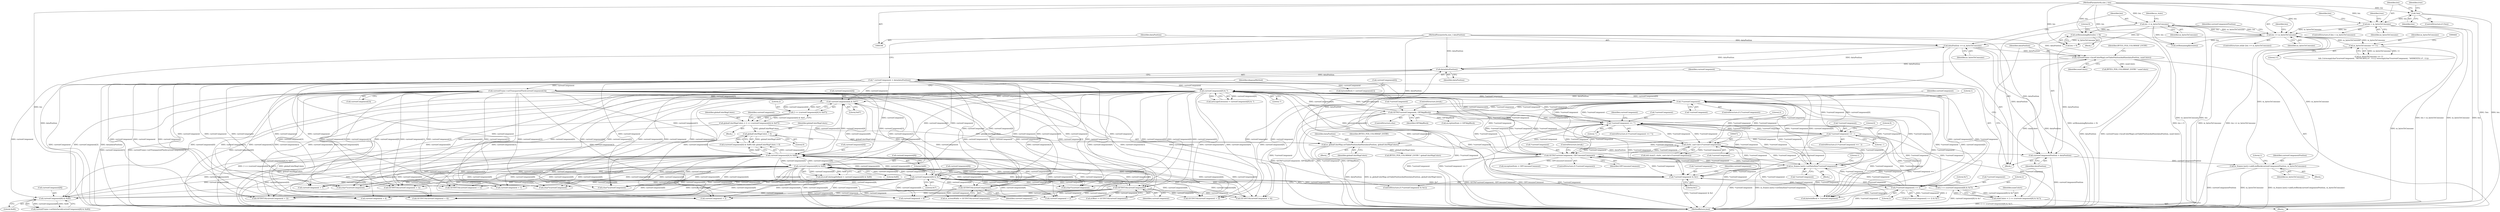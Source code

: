 digraph "1_Chrome_4f9c9adef4036aff60b734b4a0045c43c320fe1d_2@API" {
"1000615" [label="(Call,setRemainingBytes(len + 9))"];
"1000140" [label="(Call,len -= m_bytesToConsume)"];
"1000124" [label="(Call,len >= m_bytesToConsume)"];
"1000118" [label="(Call,len < m_bytesToConsume)"];
"1000112" [label="(Call,!len)"];
"1000108" [label="(MethodParameterIn,size_t len)"];
"1000150" [label="(Call,m_frames.last()->addLzwBlock(currentComponentPosition, m_bytesToConsume))"];
"1000129" [label="(Call,currentComponentPosition = dataPosition)"];
"1000674" [label="(Call,currentFrame->localColorMap().setTablePositionAndSize(dataPosition, numColors))"];
"1000137" [label="(Call,dataPosition += m_bytesToConsume)"];
"1000135" [label="(Call,data(dataPosition))"];
"1000107" [label="(MethodParameterIn,size_t dataPosition)"];
"1000243" [label="(Call,m_globalColorMap.setTablePositionAndSize(dataPosition, globalColorMapColors))"];
"1000239" [label="(Call,globalColorMapColors > 0)"];
"1000223" [label="(Call,globalColorMapColors = 2 << (currentComponent[4] & 0x07))"];
"1000225" [label="(Call,2 << (currentComponent[4] & 0x07))"];
"1000227" [label="(Call,currentComponent[4] & 0x07)"];
"1000234" [label="(Call,currentComponent[4] & 0x80)"];
"1000205" [label="(Call,GETINT16(currentComponent))"];
"1000133" [label="(Call,* currentComponent = data(dataPosition))"];
"1000656" [label="(Call,currentComponent[8] & 0x80)"];
"1000646" [label="(Call,currentComponent[8] & 0x40)"];
"1000669" [label="(Call,currentComponent[8] & 0x7)"];
"1000486" [label="(Call,currentComponent[0] & 7)"];
"1000342" [label="(Call,!*currentComponent)"];
"1000266" [label="(Call,*currentComponent == '!')"];
"1000349" [label="(Call,GETN(*currentComponent, GIFSkipBlock))"];
"1000471" [label="(Call,static_cast<int>(*currentComponent))"];
"1000276" [label="(Call,*currentComponent == ',')"];
"1000418" [label="(Call,GETN(*currentComponent, GIFConsumeComment))"];
"1000162" [label="(Call,m_frames.last()->setDataSize(*currentComponent))"];
"1000380" [label="(Call,(*currentComponent) >> 2)"];
"1000368" [label="(Call,*currentComponent & 0x1)"];
"1000372" [label="(Call,currentFrame->setTransparentPixel(currentComponent[3]))"];
"1000533" [label="(Call,GETINT16(currentComponent))"];
"1000665" [label="(Call,numColors = 2 << (currentComponent[8] & 0x7))"];
"1000667" [label="(Call,2 << (currentComponent[8] & 0x7))"];
"1000437" [label="(Call,m_bytesToConsume == 11)"];
"1000241" [label="(Literal,0)"];
"1000243" [label="(Call,m_globalColorMap.setTablePositionAndSize(dataPosition, globalColorMapColors))"];
"1000112" [label="(Call,!len)"];
"1000231" [label="(Literal,0x07)"];
"1000498" [label="(Call,GETINT16(currentComponent + 1))"];
"1000269" [label="(Literal,'!')"];
"1000679" [label="(Identifier,BYTES_PER_COLORMAP_ENTRY)"];
"1000383" [label="(Literal,2)"];
"1000660" [label="(Literal,0x80)"];
"1000152" [label="(Identifier,m_bytesToConsume)"];
"1000118" [label="(Call,len < m_bytesToConsume)"];
"1000266" [label="(Call,*currentComponent == '!')"];
"1000734" [label="(MethodReturn,bool)"];
"1000163" [label="(Call,*currentComponent)"];
"1000108" [label="(MethodParameterIn,size_t len)"];
"1000484" [label="(Call,netscapeExtension = currentComponent[0] & 7)"];
"1000225" [label="(Call,2 << (currentComponent[4] & 0x07))"];
"1000133" [label="(Call,* currentComponent = data(dataPosition))"];
"1000544" [label="(Call,currentComponent + 4)"];
"1000404" [label="(Call,GETINT16(currentComponent + 1))"];
"1000348" [label="(ControlStructure,else)"];
"1000543" [label="(Call,GETINT16(currentComponent + 4))"];
"1000486" [label="(Call,currentComponent[0] & 7)"];
"1000210" [label="(Call,currentComponent + 2)"];
"1000614" [label="(Block,)"];
"1000487" [label="(Call,currentComponent[0])"];
"1000499" [label="(Call,currentComponent + 1)"];
"1000645" [label="(Call,currentFrame->setInterlaced(currentComponent[8] & 0x40))"];
"1000278" [label="(Identifier,currentComponent)"];
"1000137" [label="(Call,dataPosition += m_bytesToConsume)"];
"1000129" [label="(Call,currentComponentPosition = dataPosition)"];
"1000123" [label="(ControlStructure,while (len >= m_bytesToConsume))"];
"1000134" [label="(Identifier,currentComponent)"];
"1000228" [label="(Call,currentComponent[4])"];
"1000127" [label="(Block,)"];
"1000234" [label="(Call,currentComponent[4] & 0x80)"];
"1000730" [label="(Call,setRemainingBytes(len))"];
"1000124" [label="(Call,len >= m_bytesToConsume)"];
"1000620" [label="(Literal,9)"];
"1000120" [label="(Identifier,m_bytesToConsume)"];
"1000371" [label="(Literal,0x1)"];
"1000550" [label="(Call,currentComponent + 6)"];
"1000616" [label="(Call,len + 9)"];
"1000381" [label="(Call,*currentComponent)"];
"1000343" [label="(Call,*currentComponent)"];
"1000292" [label="(Call,bytesInBlock = currentComponent[1])"];
"1000275" [label="(ControlStructure,if (*currentComponent == ','))"];
"1000242" [label="(Block,)"];
"1000450" [label="(Call,(char*)currentComponent)"];
"1000116" [label="(Identifier,true)"];
"1000665" [label="(Call,numColors = 2 << (currentComponent[8] & 0x7))"];
"1000245" [label="(Identifier,globalColorMapColors)"];
"1000666" [label="(Identifier,numColors)"];
"1000227" [label="(Call,currentComponent[4] & 0x07)"];
"1000144" [label="(Identifier,m_state)"];
"1000125" [label="(Identifier,len)"];
"1000676" [label="(Identifier,numColors)"];
"1000325" [label="(Call,exceptionState = GIFConsumeComment)"];
"1000107" [label="(MethodParameterIn,size_t dataPosition)"];
"1000205" [label="(Call,GETINT16(currentComponent))"];
"1000419" [label="(Call,*currentComponent)"];
"1000203" [label="(Call,m_screenWidth = GETINT16(currentComponent))"];
"1000352" [label="(Identifier,GIFSkipBlock)"];
"1000226" [label="(Literal,2)"];
"1000244" [label="(Identifier,dataPosition)"];
"1000131" [label="(Identifier,dataPosition)"];
"1000650" [label="(Literal,0x40)"];
"1000138" [label="(Identifier,dataPosition)"];
"1000469" [label="(Call,std::max(3, static_cast<int>(*currentComponent)))"];
"1000473" [label="(Call,*currentComponent)"];
"1000162" [label="(Call,m_frames.last()->setDataSize(*currentComponent))"];
"1000202" [label="(Block,)"];
"1000533" [label="(Call,GETINT16(currentComponent))"];
"1000538" [label="(Call,currentComponent + 2)"];
"1000490" [label="(Literal,7)"];
"1000438" [label="(Identifier,m_bytesToConsume)"];
"1000130" [label="(Identifier,currentComponentPosition)"];
"1000247" [label="(Call,BYTES_PER_COLORMAP_ENTRY * globalColorMapColors)"];
"1000238" [label="(Literal,0x80)"];
"1000367" [label="(ControlStructure,if (*currentComponent & 0x1))"];
"1000141" [label="(Identifier,len)"];
"1000117" [label="(ControlStructure,if (len < m_bytesToConsume))"];
"1000277" [label="(Call,*currentComponent)"];
"1000678" [label="(Call,BYTES_PER_COLORMAP_ENTRY * numColors)"];
"1000140" [label="(Call,len -= m_bytesToConsume)"];
"1000122" [label="(Identifier,true)"];
"1000139" [label="(Identifier,m_bytesToConsume)"];
"1000380" [label="(Call,(*currentComponent) >> 2)"];
"1000174" [label="(Call,(char*)currentComponent)"];
"1000126" [label="(Identifier,m_bytesToConsume)"];
"1000615" [label="(Call,setRemainingBytes(len + 9))"];
"1000233" [label="(Call,(currentComponent[4] & 0x80) && globalColorMapColors > 0)"];
"1000647" [label="(Call,currentComponent[8])"];
"1000158" [label="(Block,)"];
"1000426" [label="(ControlStructure,break;)"];
"1000418" [label="(Call,GETN(*currentComponent, GIFConsumeComment))"];
"1000154" [label="(Literal,1)"];
"1000657" [label="(Call,currentComponent[8])"];
"1000186" [label="(Call,(char*)currentComponent)"];
"1000731" [label="(Identifier,len)"];
"1000379" [label="(Call,((*currentComponent) >> 2) & 0x7)"];
"1000656" [label="(Call,currentComponent[8] & 0x80)"];
"1000267" [label="(Call,*currentComponent)"];
"1000668" [label="(Literal,2)"];
"1000368" [label="(Call,*currentComponent & 0x1)"];
"1000537" [label="(Call,GETINT16(currentComponent + 2))"];
"1000549" [label="(Call,GETINT16(currentComponent + 6))"];
"1000351" [label="(Identifier,currentComponent)"];
"1000265" [label="(ControlStructure,if (*currentComponent == '!'))"];
"1000341" [label="(ControlStructure,if (!*currentComponent))"];
"1000350" [label="(Call,*currentComponent)"];
"1000384" [label="(Literal,0x7)"];
"1000135" [label="(Call,data(dataPosition))"];
"1000272" [label="(Literal,2)"];
"1000298" [label="(Call,exceptionState = GIFSkipBlock)"];
"1000674" [label="(Call,currentFrame->localColorMap().setTablePositionAndSize(dataPosition, numColors))"];
"1000349" [label="(Call,GETN(*currentComponent, GIFSkipBlock))"];
"1000346" [label="(Literal,1)"];
"1000531" [label="(Call,xOffset = GETINT16(currentComponent))"];
"1000276" [label="(Call,*currentComponent == ',')"];
"1000223" [label="(Call,globalColorMapColors = 2 << (currentComponent[4] & 0x07))"];
"1000373" [label="(Call,currentComponent[3])"];
"1000436" [label="(Call,m_bytesToConsume == 11\n                && (!strncmp((char*)currentComponent, \"NETSCAPE2.0\", 11) || !strncmp((char*)currentComponent, \"ANIMEXTS1.0\", 11)))"];
"1000113" [label="(Identifier,len)"];
"1000235" [label="(Call,currentComponent[4])"];
"1000145" [label="(Block,)"];
"1000415" [label="(ControlStructure,if (*currentComponent))"];
"1000437" [label="(Call,m_bytesToConsume == 11)"];
"1000166" [label="(Literal,1)"];
"1000111" [label="(ControlStructure,if (!len))"];
"1000206" [label="(Identifier,currentComponent)"];
"1000654" [label="(Call,isLocalColormapDefined = currentComponent[8] & 0x80)"];
"1000248" [label="(Identifier,BYTES_PER_COLORMAP_ENTRY)"];
"1000286" [label="(Literal,0)"];
"1000471" [label="(Call,static_cast<int>(*currentComponent))"];
"1000279" [label="(Literal,',')"];
"1000667" [label="(Call,2 << (currentComponent[8] & 0x7))"];
"1000224" [label="(Identifier,globalColorMapColors)"];
"1000209" [label="(Call,GETINT16(currentComponent + 2))"];
"1000151" [label="(Identifier,currentComponentPosition)"];
"1000342" [label="(Call,!*currentComponent)"];
"1000369" [label="(Call,*currentComponent)"];
"1000663" [label="(Block,)"];
"1000150" [label="(Call,m_frames.last()->addLzwBlock(currentComponentPosition, m_bytesToConsume))"];
"1000136" [label="(Identifier,dataPosition)"];
"1000673" [label="(Literal,0x7)"];
"1000372" [label="(Call,currentFrame->setTransparentPixel(currentComponent[3]))"];
"1000374" [label="(Identifier,currentComponent)"];
"1000646" [label="(Call,currentComponent[8] & 0x40)"];
"1000236" [label="(Identifier,currentComponent)"];
"1000670" [label="(Call,currentComponent[8])"];
"1000240" [label="(Identifier,globalColorMapColors)"];
"1000700" [label="(Call,bytesInBlock = *currentComponent)"];
"1000142" [label="(Identifier,m_bytesToConsume)"];
"1000669" [label="(Call,currentComponent[8] & 0x7)"];
"1000282" [label="(Literal,9)"];
"1000439" [label="(Literal,11)"];
"1000353" [label="(ControlStructure,break;)"];
"1000378" [label="(Identifier,disposalMethod)"];
"1000421" [label="(Identifier,GIFConsumeComment)"];
"1000405" [label="(Call,currentComponent + 1)"];
"1000534" [label="(Identifier,currentComponent)"];
"1000675" [label="(Identifier,dataPosition)"];
"1000443" [label="(Call,(char*)currentComponent)"];
"1000119" [label="(Identifier,len)"];
"1000239" [label="(Call,globalColorMapColors > 0)"];
"1000615" -> "1000614"  [label="AST: "];
"1000615" -> "1000616"  [label="CFG: "];
"1000616" -> "1000615"  [label="AST: "];
"1000620" -> "1000615"  [label="CFG: "];
"1000615" -> "1000734"  [label="DDG: len + 9"];
"1000615" -> "1000734"  [label="DDG: setRemainingBytes(len + 9)"];
"1000140" -> "1000615"  [label="DDG: len"];
"1000108" -> "1000615"  [label="DDG: len"];
"1000140" -> "1000127"  [label="AST: "];
"1000140" -> "1000142"  [label="CFG: "];
"1000141" -> "1000140"  [label="AST: "];
"1000142" -> "1000140"  [label="AST: "];
"1000144" -> "1000140"  [label="CFG: "];
"1000140" -> "1000734"  [label="DDG: m_bytesToConsume"];
"1000140" -> "1000734"  [label="DDG: len"];
"1000140" -> "1000124"  [label="DDG: len"];
"1000124" -> "1000140"  [label="DDG: m_bytesToConsume"];
"1000124" -> "1000140"  [label="DDG: len"];
"1000108" -> "1000140"  [label="DDG: len"];
"1000140" -> "1000616"  [label="DDG: len"];
"1000140" -> "1000730"  [label="DDG: len"];
"1000124" -> "1000123"  [label="AST: "];
"1000124" -> "1000126"  [label="CFG: "];
"1000125" -> "1000124"  [label="AST: "];
"1000126" -> "1000124"  [label="AST: "];
"1000130" -> "1000124"  [label="CFG: "];
"1000731" -> "1000124"  [label="CFG: "];
"1000124" -> "1000734"  [label="DDG: m_bytesToConsume"];
"1000124" -> "1000734"  [label="DDG: len >= m_bytesToConsume"];
"1000118" -> "1000124"  [label="DDG: len"];
"1000118" -> "1000124"  [label="DDG: m_bytesToConsume"];
"1000108" -> "1000124"  [label="DDG: len"];
"1000150" -> "1000124"  [label="DDG: m_bytesToConsume"];
"1000437" -> "1000124"  [label="DDG: m_bytesToConsume"];
"1000124" -> "1000137"  [label="DDG: m_bytesToConsume"];
"1000124" -> "1000150"  [label="DDG: m_bytesToConsume"];
"1000124" -> "1000437"  [label="DDG: m_bytesToConsume"];
"1000124" -> "1000730"  [label="DDG: len"];
"1000118" -> "1000117"  [label="AST: "];
"1000118" -> "1000120"  [label="CFG: "];
"1000119" -> "1000118"  [label="AST: "];
"1000120" -> "1000118"  [label="AST: "];
"1000122" -> "1000118"  [label="CFG: "];
"1000125" -> "1000118"  [label="CFG: "];
"1000118" -> "1000734"  [label="DDG: len < m_bytesToConsume"];
"1000118" -> "1000734"  [label="DDG: m_bytesToConsume"];
"1000118" -> "1000734"  [label="DDG: len"];
"1000112" -> "1000118"  [label="DDG: len"];
"1000108" -> "1000118"  [label="DDG: len"];
"1000112" -> "1000111"  [label="AST: "];
"1000112" -> "1000113"  [label="CFG: "];
"1000113" -> "1000112"  [label="AST: "];
"1000116" -> "1000112"  [label="CFG: "];
"1000119" -> "1000112"  [label="CFG: "];
"1000112" -> "1000734"  [label="DDG: !len"];
"1000112" -> "1000734"  [label="DDG: len"];
"1000108" -> "1000112"  [label="DDG: len"];
"1000108" -> "1000106"  [label="AST: "];
"1000108" -> "1000734"  [label="DDG: len"];
"1000108" -> "1000616"  [label="DDG: len"];
"1000108" -> "1000730"  [label="DDG: len"];
"1000150" -> "1000145"  [label="AST: "];
"1000150" -> "1000152"  [label="CFG: "];
"1000151" -> "1000150"  [label="AST: "];
"1000152" -> "1000150"  [label="AST: "];
"1000154" -> "1000150"  [label="CFG: "];
"1000150" -> "1000734"  [label="DDG: currentComponentPosition"];
"1000150" -> "1000734"  [label="DDG: m_bytesToConsume"];
"1000150" -> "1000734"  [label="DDG: m_frames.last()->addLzwBlock(currentComponentPosition, m_bytesToConsume)"];
"1000129" -> "1000150"  [label="DDG: currentComponentPosition"];
"1000129" -> "1000127"  [label="AST: "];
"1000129" -> "1000131"  [label="CFG: "];
"1000130" -> "1000129"  [label="AST: "];
"1000131" -> "1000129"  [label="AST: "];
"1000134" -> "1000129"  [label="CFG: "];
"1000129" -> "1000734"  [label="DDG: currentComponentPosition"];
"1000674" -> "1000129"  [label="DDG: dataPosition"];
"1000243" -> "1000129"  [label="DDG: dataPosition"];
"1000137" -> "1000129"  [label="DDG: dataPosition"];
"1000107" -> "1000129"  [label="DDG: dataPosition"];
"1000674" -> "1000663"  [label="AST: "];
"1000674" -> "1000676"  [label="CFG: "];
"1000675" -> "1000674"  [label="AST: "];
"1000676" -> "1000674"  [label="AST: "];
"1000679" -> "1000674"  [label="CFG: "];
"1000674" -> "1000734"  [label="DDG: dataPosition"];
"1000674" -> "1000734"  [label="DDG: currentFrame->localColorMap().setTablePositionAndSize(dataPosition, numColors)"];
"1000674" -> "1000135"  [label="DDG: dataPosition"];
"1000137" -> "1000674"  [label="DDG: dataPosition"];
"1000107" -> "1000674"  [label="DDG: dataPosition"];
"1000665" -> "1000674"  [label="DDG: numColors"];
"1000674" -> "1000678"  [label="DDG: numColors"];
"1000137" -> "1000127"  [label="AST: "];
"1000137" -> "1000139"  [label="CFG: "];
"1000138" -> "1000137"  [label="AST: "];
"1000139" -> "1000137"  [label="AST: "];
"1000141" -> "1000137"  [label="CFG: "];
"1000137" -> "1000734"  [label="DDG: dataPosition"];
"1000137" -> "1000135"  [label="DDG: dataPosition"];
"1000135" -> "1000137"  [label="DDG: dataPosition"];
"1000107" -> "1000137"  [label="DDG: dataPosition"];
"1000137" -> "1000243"  [label="DDG: dataPosition"];
"1000135" -> "1000133"  [label="AST: "];
"1000135" -> "1000136"  [label="CFG: "];
"1000136" -> "1000135"  [label="AST: "];
"1000133" -> "1000135"  [label="CFG: "];
"1000135" -> "1000133"  [label="DDG: dataPosition"];
"1000107" -> "1000135"  [label="DDG: dataPosition"];
"1000243" -> "1000135"  [label="DDG: dataPosition"];
"1000107" -> "1000106"  [label="AST: "];
"1000107" -> "1000734"  [label="DDG: dataPosition"];
"1000107" -> "1000243"  [label="DDG: dataPosition"];
"1000243" -> "1000242"  [label="AST: "];
"1000243" -> "1000245"  [label="CFG: "];
"1000244" -> "1000243"  [label="AST: "];
"1000245" -> "1000243"  [label="AST: "];
"1000248" -> "1000243"  [label="CFG: "];
"1000243" -> "1000734"  [label="DDG: dataPosition"];
"1000243" -> "1000734"  [label="DDG: m_globalColorMap.setTablePositionAndSize(dataPosition, globalColorMapColors)"];
"1000239" -> "1000243"  [label="DDG: globalColorMapColors"];
"1000223" -> "1000243"  [label="DDG: globalColorMapColors"];
"1000243" -> "1000247"  [label="DDG: globalColorMapColors"];
"1000239" -> "1000233"  [label="AST: "];
"1000239" -> "1000241"  [label="CFG: "];
"1000240" -> "1000239"  [label="AST: "];
"1000241" -> "1000239"  [label="AST: "];
"1000233" -> "1000239"  [label="CFG: "];
"1000239" -> "1000734"  [label="DDG: globalColorMapColors"];
"1000239" -> "1000233"  [label="DDG: globalColorMapColors"];
"1000239" -> "1000233"  [label="DDG: 0"];
"1000223" -> "1000239"  [label="DDG: globalColorMapColors"];
"1000223" -> "1000202"  [label="AST: "];
"1000223" -> "1000225"  [label="CFG: "];
"1000224" -> "1000223"  [label="AST: "];
"1000225" -> "1000223"  [label="AST: "];
"1000236" -> "1000223"  [label="CFG: "];
"1000223" -> "1000734"  [label="DDG: 2 << (currentComponent[4] & 0x07)"];
"1000223" -> "1000734"  [label="DDG: globalColorMapColors"];
"1000225" -> "1000223"  [label="DDG: 2"];
"1000225" -> "1000223"  [label="DDG: currentComponent[4] & 0x07"];
"1000225" -> "1000227"  [label="CFG: "];
"1000226" -> "1000225"  [label="AST: "];
"1000227" -> "1000225"  [label="AST: "];
"1000225" -> "1000734"  [label="DDG: currentComponent[4] & 0x07"];
"1000227" -> "1000225"  [label="DDG: currentComponent[4]"];
"1000227" -> "1000225"  [label="DDG: 0x07"];
"1000227" -> "1000231"  [label="CFG: "];
"1000228" -> "1000227"  [label="AST: "];
"1000231" -> "1000227"  [label="AST: "];
"1000234" -> "1000227"  [label="DDG: currentComponent[4]"];
"1000205" -> "1000227"  [label="DDG: currentComponent"];
"1000656" -> "1000227"  [label="DDG: currentComponent[8]"];
"1000486" -> "1000227"  [label="DDG: currentComponent[0]"];
"1000372" -> "1000227"  [label="DDG: currentComponent[3]"];
"1000669" -> "1000227"  [label="DDG: currentComponent[8]"];
"1000133" -> "1000227"  [label="DDG: currentComponent"];
"1000227" -> "1000234"  [label="DDG: currentComponent[4]"];
"1000234" -> "1000233"  [label="AST: "];
"1000234" -> "1000238"  [label="CFG: "];
"1000235" -> "1000234"  [label="AST: "];
"1000238" -> "1000234"  [label="AST: "];
"1000240" -> "1000234"  [label="CFG: "];
"1000233" -> "1000234"  [label="CFG: "];
"1000234" -> "1000734"  [label="DDG: currentComponent[4]"];
"1000234" -> "1000174"  [label="DDG: currentComponent[4]"];
"1000234" -> "1000186"  [label="DDG: currentComponent[4]"];
"1000234" -> "1000205"  [label="DDG: currentComponent[4]"];
"1000234" -> "1000209"  [label="DDG: currentComponent[4]"];
"1000234" -> "1000210"  [label="DDG: currentComponent[4]"];
"1000234" -> "1000233"  [label="DDG: currentComponent[4]"];
"1000234" -> "1000233"  [label="DDG: 0x80"];
"1000205" -> "1000234"  [label="DDG: currentComponent"];
"1000656" -> "1000234"  [label="DDG: currentComponent[8]"];
"1000486" -> "1000234"  [label="DDG: currentComponent[0]"];
"1000372" -> "1000234"  [label="DDG: currentComponent[3]"];
"1000669" -> "1000234"  [label="DDG: currentComponent[8]"];
"1000133" -> "1000234"  [label="DDG: currentComponent"];
"1000234" -> "1000404"  [label="DDG: currentComponent[4]"];
"1000234" -> "1000405"  [label="DDG: currentComponent[4]"];
"1000234" -> "1000443"  [label="DDG: currentComponent[4]"];
"1000234" -> "1000450"  [label="DDG: currentComponent[4]"];
"1000234" -> "1000498"  [label="DDG: currentComponent[4]"];
"1000234" -> "1000499"  [label="DDG: currentComponent[4]"];
"1000234" -> "1000533"  [label="DDG: currentComponent[4]"];
"1000234" -> "1000537"  [label="DDG: currentComponent[4]"];
"1000234" -> "1000538"  [label="DDG: currentComponent[4]"];
"1000234" -> "1000543"  [label="DDG: currentComponent[4]"];
"1000234" -> "1000544"  [label="DDG: currentComponent[4]"];
"1000234" -> "1000549"  [label="DDG: currentComponent[4]"];
"1000234" -> "1000550"  [label="DDG: currentComponent[4]"];
"1000234" -> "1000646"  [label="DDG: currentComponent[4]"];
"1000234" -> "1000656"  [label="DDG: currentComponent[4]"];
"1000234" -> "1000669"  [label="DDG: currentComponent[4]"];
"1000205" -> "1000203"  [label="AST: "];
"1000205" -> "1000206"  [label="CFG: "];
"1000206" -> "1000205"  [label="AST: "];
"1000203" -> "1000205"  [label="CFG: "];
"1000205" -> "1000203"  [label="DDG: currentComponent"];
"1000133" -> "1000205"  [label="DDG: currentComponent"];
"1000656" -> "1000205"  [label="DDG: currentComponent[8]"];
"1000486" -> "1000205"  [label="DDG: currentComponent[0]"];
"1000372" -> "1000205"  [label="DDG: currentComponent[3]"];
"1000669" -> "1000205"  [label="DDG: currentComponent[8]"];
"1000205" -> "1000209"  [label="DDG: currentComponent"];
"1000205" -> "1000210"  [label="DDG: currentComponent"];
"1000133" -> "1000127"  [label="AST: "];
"1000134" -> "1000133"  [label="AST: "];
"1000138" -> "1000133"  [label="CFG: "];
"1000133" -> "1000734"  [label="DDG: currentComponent"];
"1000133" -> "1000734"  [label="DDG: data(dataPosition)"];
"1000133" -> "1000174"  [label="DDG: currentComponent"];
"1000133" -> "1000186"  [label="DDG: currentComponent"];
"1000133" -> "1000209"  [label="DDG: currentComponent"];
"1000133" -> "1000210"  [label="DDG: currentComponent"];
"1000133" -> "1000292"  [label="DDG: currentComponent"];
"1000133" -> "1000372"  [label="DDG: currentComponent"];
"1000133" -> "1000404"  [label="DDG: currentComponent"];
"1000133" -> "1000405"  [label="DDG: currentComponent"];
"1000133" -> "1000443"  [label="DDG: currentComponent"];
"1000133" -> "1000450"  [label="DDG: currentComponent"];
"1000133" -> "1000486"  [label="DDG: currentComponent"];
"1000133" -> "1000498"  [label="DDG: currentComponent"];
"1000133" -> "1000499"  [label="DDG: currentComponent"];
"1000133" -> "1000533"  [label="DDG: currentComponent"];
"1000133" -> "1000537"  [label="DDG: currentComponent"];
"1000133" -> "1000538"  [label="DDG: currentComponent"];
"1000133" -> "1000543"  [label="DDG: currentComponent"];
"1000133" -> "1000544"  [label="DDG: currentComponent"];
"1000133" -> "1000549"  [label="DDG: currentComponent"];
"1000133" -> "1000550"  [label="DDG: currentComponent"];
"1000133" -> "1000646"  [label="DDG: currentComponent"];
"1000133" -> "1000656"  [label="DDG: currentComponent"];
"1000133" -> "1000669"  [label="DDG: currentComponent"];
"1000656" -> "1000654"  [label="AST: "];
"1000656" -> "1000660"  [label="CFG: "];
"1000657" -> "1000656"  [label="AST: "];
"1000660" -> "1000656"  [label="AST: "];
"1000654" -> "1000656"  [label="CFG: "];
"1000656" -> "1000734"  [label="DDG: currentComponent[8]"];
"1000656" -> "1000174"  [label="DDG: currentComponent[8]"];
"1000656" -> "1000186"  [label="DDG: currentComponent[8]"];
"1000656" -> "1000209"  [label="DDG: currentComponent[8]"];
"1000656" -> "1000210"  [label="DDG: currentComponent[8]"];
"1000656" -> "1000404"  [label="DDG: currentComponent[8]"];
"1000656" -> "1000405"  [label="DDG: currentComponent[8]"];
"1000656" -> "1000443"  [label="DDG: currentComponent[8]"];
"1000656" -> "1000450"  [label="DDG: currentComponent[8]"];
"1000656" -> "1000498"  [label="DDG: currentComponent[8]"];
"1000656" -> "1000499"  [label="DDG: currentComponent[8]"];
"1000656" -> "1000533"  [label="DDG: currentComponent[8]"];
"1000656" -> "1000537"  [label="DDG: currentComponent[8]"];
"1000656" -> "1000538"  [label="DDG: currentComponent[8]"];
"1000656" -> "1000543"  [label="DDG: currentComponent[8]"];
"1000656" -> "1000544"  [label="DDG: currentComponent[8]"];
"1000656" -> "1000549"  [label="DDG: currentComponent[8]"];
"1000656" -> "1000550"  [label="DDG: currentComponent[8]"];
"1000656" -> "1000646"  [label="DDG: currentComponent[8]"];
"1000656" -> "1000654"  [label="DDG: currentComponent[8]"];
"1000656" -> "1000654"  [label="DDG: 0x80"];
"1000646" -> "1000656"  [label="DDG: currentComponent[8]"];
"1000486" -> "1000656"  [label="DDG: currentComponent[0]"];
"1000372" -> "1000656"  [label="DDG: currentComponent[3]"];
"1000669" -> "1000656"  [label="DDG: currentComponent[8]"];
"1000533" -> "1000656"  [label="DDG: currentComponent"];
"1000656" -> "1000669"  [label="DDG: currentComponent[8]"];
"1000646" -> "1000645"  [label="AST: "];
"1000646" -> "1000650"  [label="CFG: "];
"1000647" -> "1000646"  [label="AST: "];
"1000650" -> "1000646"  [label="AST: "];
"1000645" -> "1000646"  [label="CFG: "];
"1000646" -> "1000645"  [label="DDG: currentComponent[8]"];
"1000646" -> "1000645"  [label="DDG: 0x40"];
"1000669" -> "1000646"  [label="DDG: currentComponent[8]"];
"1000486" -> "1000646"  [label="DDG: currentComponent[0]"];
"1000372" -> "1000646"  [label="DDG: currentComponent[3]"];
"1000533" -> "1000646"  [label="DDG: currentComponent"];
"1000669" -> "1000667"  [label="AST: "];
"1000669" -> "1000673"  [label="CFG: "];
"1000670" -> "1000669"  [label="AST: "];
"1000673" -> "1000669"  [label="AST: "];
"1000667" -> "1000669"  [label="CFG: "];
"1000669" -> "1000734"  [label="DDG: currentComponent[8]"];
"1000669" -> "1000174"  [label="DDG: currentComponent[8]"];
"1000669" -> "1000186"  [label="DDG: currentComponent[8]"];
"1000669" -> "1000209"  [label="DDG: currentComponent[8]"];
"1000669" -> "1000210"  [label="DDG: currentComponent[8]"];
"1000669" -> "1000404"  [label="DDG: currentComponent[8]"];
"1000669" -> "1000405"  [label="DDG: currentComponent[8]"];
"1000669" -> "1000443"  [label="DDG: currentComponent[8]"];
"1000669" -> "1000450"  [label="DDG: currentComponent[8]"];
"1000669" -> "1000498"  [label="DDG: currentComponent[8]"];
"1000669" -> "1000499"  [label="DDG: currentComponent[8]"];
"1000669" -> "1000533"  [label="DDG: currentComponent[8]"];
"1000669" -> "1000537"  [label="DDG: currentComponent[8]"];
"1000669" -> "1000538"  [label="DDG: currentComponent[8]"];
"1000669" -> "1000543"  [label="DDG: currentComponent[8]"];
"1000669" -> "1000544"  [label="DDG: currentComponent[8]"];
"1000669" -> "1000549"  [label="DDG: currentComponent[8]"];
"1000669" -> "1000550"  [label="DDG: currentComponent[8]"];
"1000669" -> "1000667"  [label="DDG: currentComponent[8]"];
"1000669" -> "1000667"  [label="DDG: 0x7"];
"1000486" -> "1000669"  [label="DDG: currentComponent[0]"];
"1000372" -> "1000669"  [label="DDG: currentComponent[3]"];
"1000533" -> "1000669"  [label="DDG: currentComponent"];
"1000486" -> "1000484"  [label="AST: "];
"1000486" -> "1000490"  [label="CFG: "];
"1000487" -> "1000486"  [label="AST: "];
"1000490" -> "1000486"  [label="AST: "];
"1000484" -> "1000486"  [label="CFG: "];
"1000486" -> "1000734"  [label="DDG: currentComponent[0]"];
"1000486" -> "1000162"  [label="DDG: currentComponent[0]"];
"1000486" -> "1000174"  [label="DDG: currentComponent[0]"];
"1000486" -> "1000186"  [label="DDG: currentComponent[0]"];
"1000486" -> "1000209"  [label="DDG: currentComponent[0]"];
"1000486" -> "1000210"  [label="DDG: currentComponent[0]"];
"1000486" -> "1000266"  [label="DDG: currentComponent[0]"];
"1000486" -> "1000276"  [label="DDG: currentComponent[0]"];
"1000486" -> "1000342"  [label="DDG: currentComponent[0]"];
"1000486" -> "1000349"  [label="DDG: currentComponent[0]"];
"1000486" -> "1000368"  [label="DDG: currentComponent[0]"];
"1000486" -> "1000380"  [label="DDG: currentComponent[0]"];
"1000486" -> "1000404"  [label="DDG: currentComponent[0]"];
"1000486" -> "1000405"  [label="DDG: currentComponent[0]"];
"1000486" -> "1000418"  [label="DDG: currentComponent[0]"];
"1000486" -> "1000443"  [label="DDG: currentComponent[0]"];
"1000486" -> "1000450"  [label="DDG: currentComponent[0]"];
"1000486" -> "1000471"  [label="DDG: currentComponent[0]"];
"1000486" -> "1000484"  [label="DDG: currentComponent[0]"];
"1000486" -> "1000484"  [label="DDG: 7"];
"1000342" -> "1000486"  [label="DDG: *currentComponent"];
"1000349" -> "1000486"  [label="DDG: *currentComponent"];
"1000471" -> "1000486"  [label="DDG: *currentComponent"];
"1000276" -> "1000486"  [label="DDG: *currentComponent"];
"1000418" -> "1000486"  [label="DDG: *currentComponent"];
"1000162" -> "1000486"  [label="DDG: *currentComponent"];
"1000266" -> "1000486"  [label="DDG: *currentComponent"];
"1000380" -> "1000486"  [label="DDG: *currentComponent"];
"1000486" -> "1000498"  [label="DDG: currentComponent[0]"];
"1000486" -> "1000499"  [label="DDG: currentComponent[0]"];
"1000486" -> "1000533"  [label="DDG: currentComponent[0]"];
"1000486" -> "1000537"  [label="DDG: currentComponent[0]"];
"1000486" -> "1000538"  [label="DDG: currentComponent[0]"];
"1000486" -> "1000543"  [label="DDG: currentComponent[0]"];
"1000486" -> "1000544"  [label="DDG: currentComponent[0]"];
"1000486" -> "1000549"  [label="DDG: currentComponent[0]"];
"1000486" -> "1000550"  [label="DDG: currentComponent[0]"];
"1000486" -> "1000700"  [label="DDG: currentComponent[0]"];
"1000342" -> "1000341"  [label="AST: "];
"1000342" -> "1000343"  [label="CFG: "];
"1000343" -> "1000342"  [label="AST: "];
"1000346" -> "1000342"  [label="CFG: "];
"1000351" -> "1000342"  [label="CFG: "];
"1000342" -> "1000734"  [label="DDG: *currentComponent"];
"1000342" -> "1000734"  [label="DDG: !*currentComponent"];
"1000342" -> "1000162"  [label="DDG: *currentComponent"];
"1000342" -> "1000266"  [label="DDG: *currentComponent"];
"1000266" -> "1000342"  [label="DDG: *currentComponent"];
"1000349" -> "1000342"  [label="DDG: *currentComponent"];
"1000471" -> "1000342"  [label="DDG: *currentComponent"];
"1000276" -> "1000342"  [label="DDG: *currentComponent"];
"1000418" -> "1000342"  [label="DDG: *currentComponent"];
"1000162" -> "1000342"  [label="DDG: *currentComponent"];
"1000380" -> "1000342"  [label="DDG: *currentComponent"];
"1000342" -> "1000349"  [label="DDG: *currentComponent"];
"1000342" -> "1000368"  [label="DDG: *currentComponent"];
"1000342" -> "1000418"  [label="DDG: *currentComponent"];
"1000342" -> "1000471"  [label="DDG: *currentComponent"];
"1000342" -> "1000700"  [label="DDG: *currentComponent"];
"1000266" -> "1000265"  [label="AST: "];
"1000266" -> "1000269"  [label="CFG: "];
"1000267" -> "1000266"  [label="AST: "];
"1000269" -> "1000266"  [label="AST: "];
"1000272" -> "1000266"  [label="CFG: "];
"1000278" -> "1000266"  [label="CFG: "];
"1000266" -> "1000734"  [label="DDG: *currentComponent"];
"1000266" -> "1000734"  [label="DDG: *currentComponent == '!'"];
"1000266" -> "1000162"  [label="DDG: *currentComponent"];
"1000349" -> "1000266"  [label="DDG: *currentComponent"];
"1000471" -> "1000266"  [label="DDG: *currentComponent"];
"1000276" -> "1000266"  [label="DDG: *currentComponent"];
"1000418" -> "1000266"  [label="DDG: *currentComponent"];
"1000162" -> "1000266"  [label="DDG: *currentComponent"];
"1000380" -> "1000266"  [label="DDG: *currentComponent"];
"1000266" -> "1000276"  [label="DDG: *currentComponent"];
"1000266" -> "1000368"  [label="DDG: *currentComponent"];
"1000266" -> "1000418"  [label="DDG: *currentComponent"];
"1000266" -> "1000471"  [label="DDG: *currentComponent"];
"1000266" -> "1000700"  [label="DDG: *currentComponent"];
"1000349" -> "1000348"  [label="AST: "];
"1000349" -> "1000352"  [label="CFG: "];
"1000350" -> "1000349"  [label="AST: "];
"1000352" -> "1000349"  [label="AST: "];
"1000353" -> "1000349"  [label="CFG: "];
"1000349" -> "1000734"  [label="DDG: GETN(*currentComponent, GIFSkipBlock)"];
"1000349" -> "1000734"  [label="DDG: *currentComponent"];
"1000349" -> "1000734"  [label="DDG: GIFSkipBlock"];
"1000349" -> "1000162"  [label="DDG: *currentComponent"];
"1000349" -> "1000298"  [label="DDG: GIFSkipBlock"];
"1000349" -> "1000368"  [label="DDG: *currentComponent"];
"1000349" -> "1000418"  [label="DDG: *currentComponent"];
"1000349" -> "1000471"  [label="DDG: *currentComponent"];
"1000349" -> "1000700"  [label="DDG: *currentComponent"];
"1000471" -> "1000469"  [label="AST: "];
"1000471" -> "1000473"  [label="CFG: "];
"1000472" -> "1000471"  [label="AST: "];
"1000473" -> "1000471"  [label="AST: "];
"1000469" -> "1000471"  [label="CFG: "];
"1000471" -> "1000734"  [label="DDG: *currentComponent"];
"1000471" -> "1000162"  [label="DDG: *currentComponent"];
"1000471" -> "1000368"  [label="DDG: *currentComponent"];
"1000471" -> "1000418"  [label="DDG: *currentComponent"];
"1000471" -> "1000469"  [label="DDG: *currentComponent"];
"1000276" -> "1000471"  [label="DDG: *currentComponent"];
"1000418" -> "1000471"  [label="DDG: *currentComponent"];
"1000162" -> "1000471"  [label="DDG: *currentComponent"];
"1000380" -> "1000471"  [label="DDG: *currentComponent"];
"1000471" -> "1000700"  [label="DDG: *currentComponent"];
"1000276" -> "1000275"  [label="AST: "];
"1000276" -> "1000279"  [label="CFG: "];
"1000277" -> "1000276"  [label="AST: "];
"1000279" -> "1000276"  [label="AST: "];
"1000282" -> "1000276"  [label="CFG: "];
"1000286" -> "1000276"  [label="CFG: "];
"1000276" -> "1000734"  [label="DDG: *currentComponent == ','"];
"1000276" -> "1000734"  [label="DDG: *currentComponent"];
"1000276" -> "1000162"  [label="DDG: *currentComponent"];
"1000276" -> "1000368"  [label="DDG: *currentComponent"];
"1000276" -> "1000418"  [label="DDG: *currentComponent"];
"1000276" -> "1000700"  [label="DDG: *currentComponent"];
"1000418" -> "1000415"  [label="AST: "];
"1000418" -> "1000421"  [label="CFG: "];
"1000419" -> "1000418"  [label="AST: "];
"1000421" -> "1000418"  [label="AST: "];
"1000426" -> "1000418"  [label="CFG: "];
"1000418" -> "1000734"  [label="DDG: GETN(*currentComponent, GIFConsumeComment)"];
"1000418" -> "1000734"  [label="DDG: GIFConsumeComment"];
"1000418" -> "1000734"  [label="DDG: *currentComponent"];
"1000418" -> "1000162"  [label="DDG: *currentComponent"];
"1000418" -> "1000325"  [label="DDG: GIFConsumeComment"];
"1000418" -> "1000368"  [label="DDG: *currentComponent"];
"1000162" -> "1000418"  [label="DDG: *currentComponent"];
"1000380" -> "1000418"  [label="DDG: *currentComponent"];
"1000418" -> "1000700"  [label="DDG: *currentComponent"];
"1000162" -> "1000158"  [label="AST: "];
"1000162" -> "1000163"  [label="CFG: "];
"1000163" -> "1000162"  [label="AST: "];
"1000166" -> "1000162"  [label="CFG: "];
"1000162" -> "1000734"  [label="DDG: *currentComponent"];
"1000162" -> "1000734"  [label="DDG: m_frames.last()->setDataSize(*currentComponent)"];
"1000380" -> "1000162"  [label="DDG: *currentComponent"];
"1000162" -> "1000368"  [label="DDG: *currentComponent"];
"1000162" -> "1000700"  [label="DDG: *currentComponent"];
"1000380" -> "1000379"  [label="AST: "];
"1000380" -> "1000383"  [label="CFG: "];
"1000381" -> "1000380"  [label="AST: "];
"1000383" -> "1000380"  [label="AST: "];
"1000384" -> "1000380"  [label="CFG: "];
"1000380" -> "1000734"  [label="DDG: *currentComponent"];
"1000380" -> "1000368"  [label="DDG: *currentComponent"];
"1000380" -> "1000379"  [label="DDG: *currentComponent"];
"1000380" -> "1000379"  [label="DDG: 2"];
"1000368" -> "1000380"  [label="DDG: *currentComponent"];
"1000380" -> "1000700"  [label="DDG: *currentComponent"];
"1000368" -> "1000367"  [label="AST: "];
"1000368" -> "1000371"  [label="CFG: "];
"1000369" -> "1000368"  [label="AST: "];
"1000371" -> "1000368"  [label="AST: "];
"1000374" -> "1000368"  [label="CFG: "];
"1000378" -> "1000368"  [label="CFG: "];
"1000368" -> "1000734"  [label="DDG: *currentComponent & 0x1"];
"1000372" -> "1000367"  [label="AST: "];
"1000372" -> "1000373"  [label="CFG: "];
"1000373" -> "1000372"  [label="AST: "];
"1000378" -> "1000372"  [label="CFG: "];
"1000372" -> "1000734"  [label="DDG: currentComponent[3]"];
"1000372" -> "1000734"  [label="DDG: currentFrame->setTransparentPixel(currentComponent[3])"];
"1000372" -> "1000174"  [label="DDG: currentComponent[3]"];
"1000372" -> "1000186"  [label="DDG: currentComponent[3]"];
"1000372" -> "1000209"  [label="DDG: currentComponent[3]"];
"1000372" -> "1000210"  [label="DDG: currentComponent[3]"];
"1000372" -> "1000404"  [label="DDG: currentComponent[3]"];
"1000372" -> "1000405"  [label="DDG: currentComponent[3]"];
"1000372" -> "1000443"  [label="DDG: currentComponent[3]"];
"1000372" -> "1000450"  [label="DDG: currentComponent[3]"];
"1000372" -> "1000498"  [label="DDG: currentComponent[3]"];
"1000372" -> "1000499"  [label="DDG: currentComponent[3]"];
"1000372" -> "1000533"  [label="DDG: currentComponent[3]"];
"1000372" -> "1000537"  [label="DDG: currentComponent[3]"];
"1000372" -> "1000538"  [label="DDG: currentComponent[3]"];
"1000372" -> "1000543"  [label="DDG: currentComponent[3]"];
"1000372" -> "1000544"  [label="DDG: currentComponent[3]"];
"1000372" -> "1000549"  [label="DDG: currentComponent[3]"];
"1000372" -> "1000550"  [label="DDG: currentComponent[3]"];
"1000533" -> "1000531"  [label="AST: "];
"1000533" -> "1000534"  [label="CFG: "];
"1000534" -> "1000533"  [label="AST: "];
"1000531" -> "1000533"  [label="CFG: "];
"1000533" -> "1000531"  [label="DDG: currentComponent"];
"1000533" -> "1000537"  [label="DDG: currentComponent"];
"1000533" -> "1000538"  [label="DDG: currentComponent"];
"1000533" -> "1000543"  [label="DDG: currentComponent"];
"1000533" -> "1000544"  [label="DDG: currentComponent"];
"1000533" -> "1000549"  [label="DDG: currentComponent"];
"1000533" -> "1000550"  [label="DDG: currentComponent"];
"1000665" -> "1000663"  [label="AST: "];
"1000665" -> "1000667"  [label="CFG: "];
"1000666" -> "1000665"  [label="AST: "];
"1000667" -> "1000665"  [label="AST: "];
"1000675" -> "1000665"  [label="CFG: "];
"1000665" -> "1000734"  [label="DDG: 2 << (currentComponent[8] & 0x7)"];
"1000667" -> "1000665"  [label="DDG: 2"];
"1000667" -> "1000665"  [label="DDG: currentComponent[8] & 0x7"];
"1000668" -> "1000667"  [label="AST: "];
"1000667" -> "1000734"  [label="DDG: currentComponent[8] & 0x7"];
"1000437" -> "1000436"  [label="AST: "];
"1000437" -> "1000439"  [label="CFG: "];
"1000438" -> "1000437"  [label="AST: "];
"1000439" -> "1000437"  [label="AST: "];
"1000444" -> "1000437"  [label="CFG: "];
"1000436" -> "1000437"  [label="CFG: "];
"1000437" -> "1000734"  [label="DDG: m_bytesToConsume"];
"1000437" -> "1000436"  [label="DDG: m_bytesToConsume"];
"1000437" -> "1000436"  [label="DDG: 11"];
}
